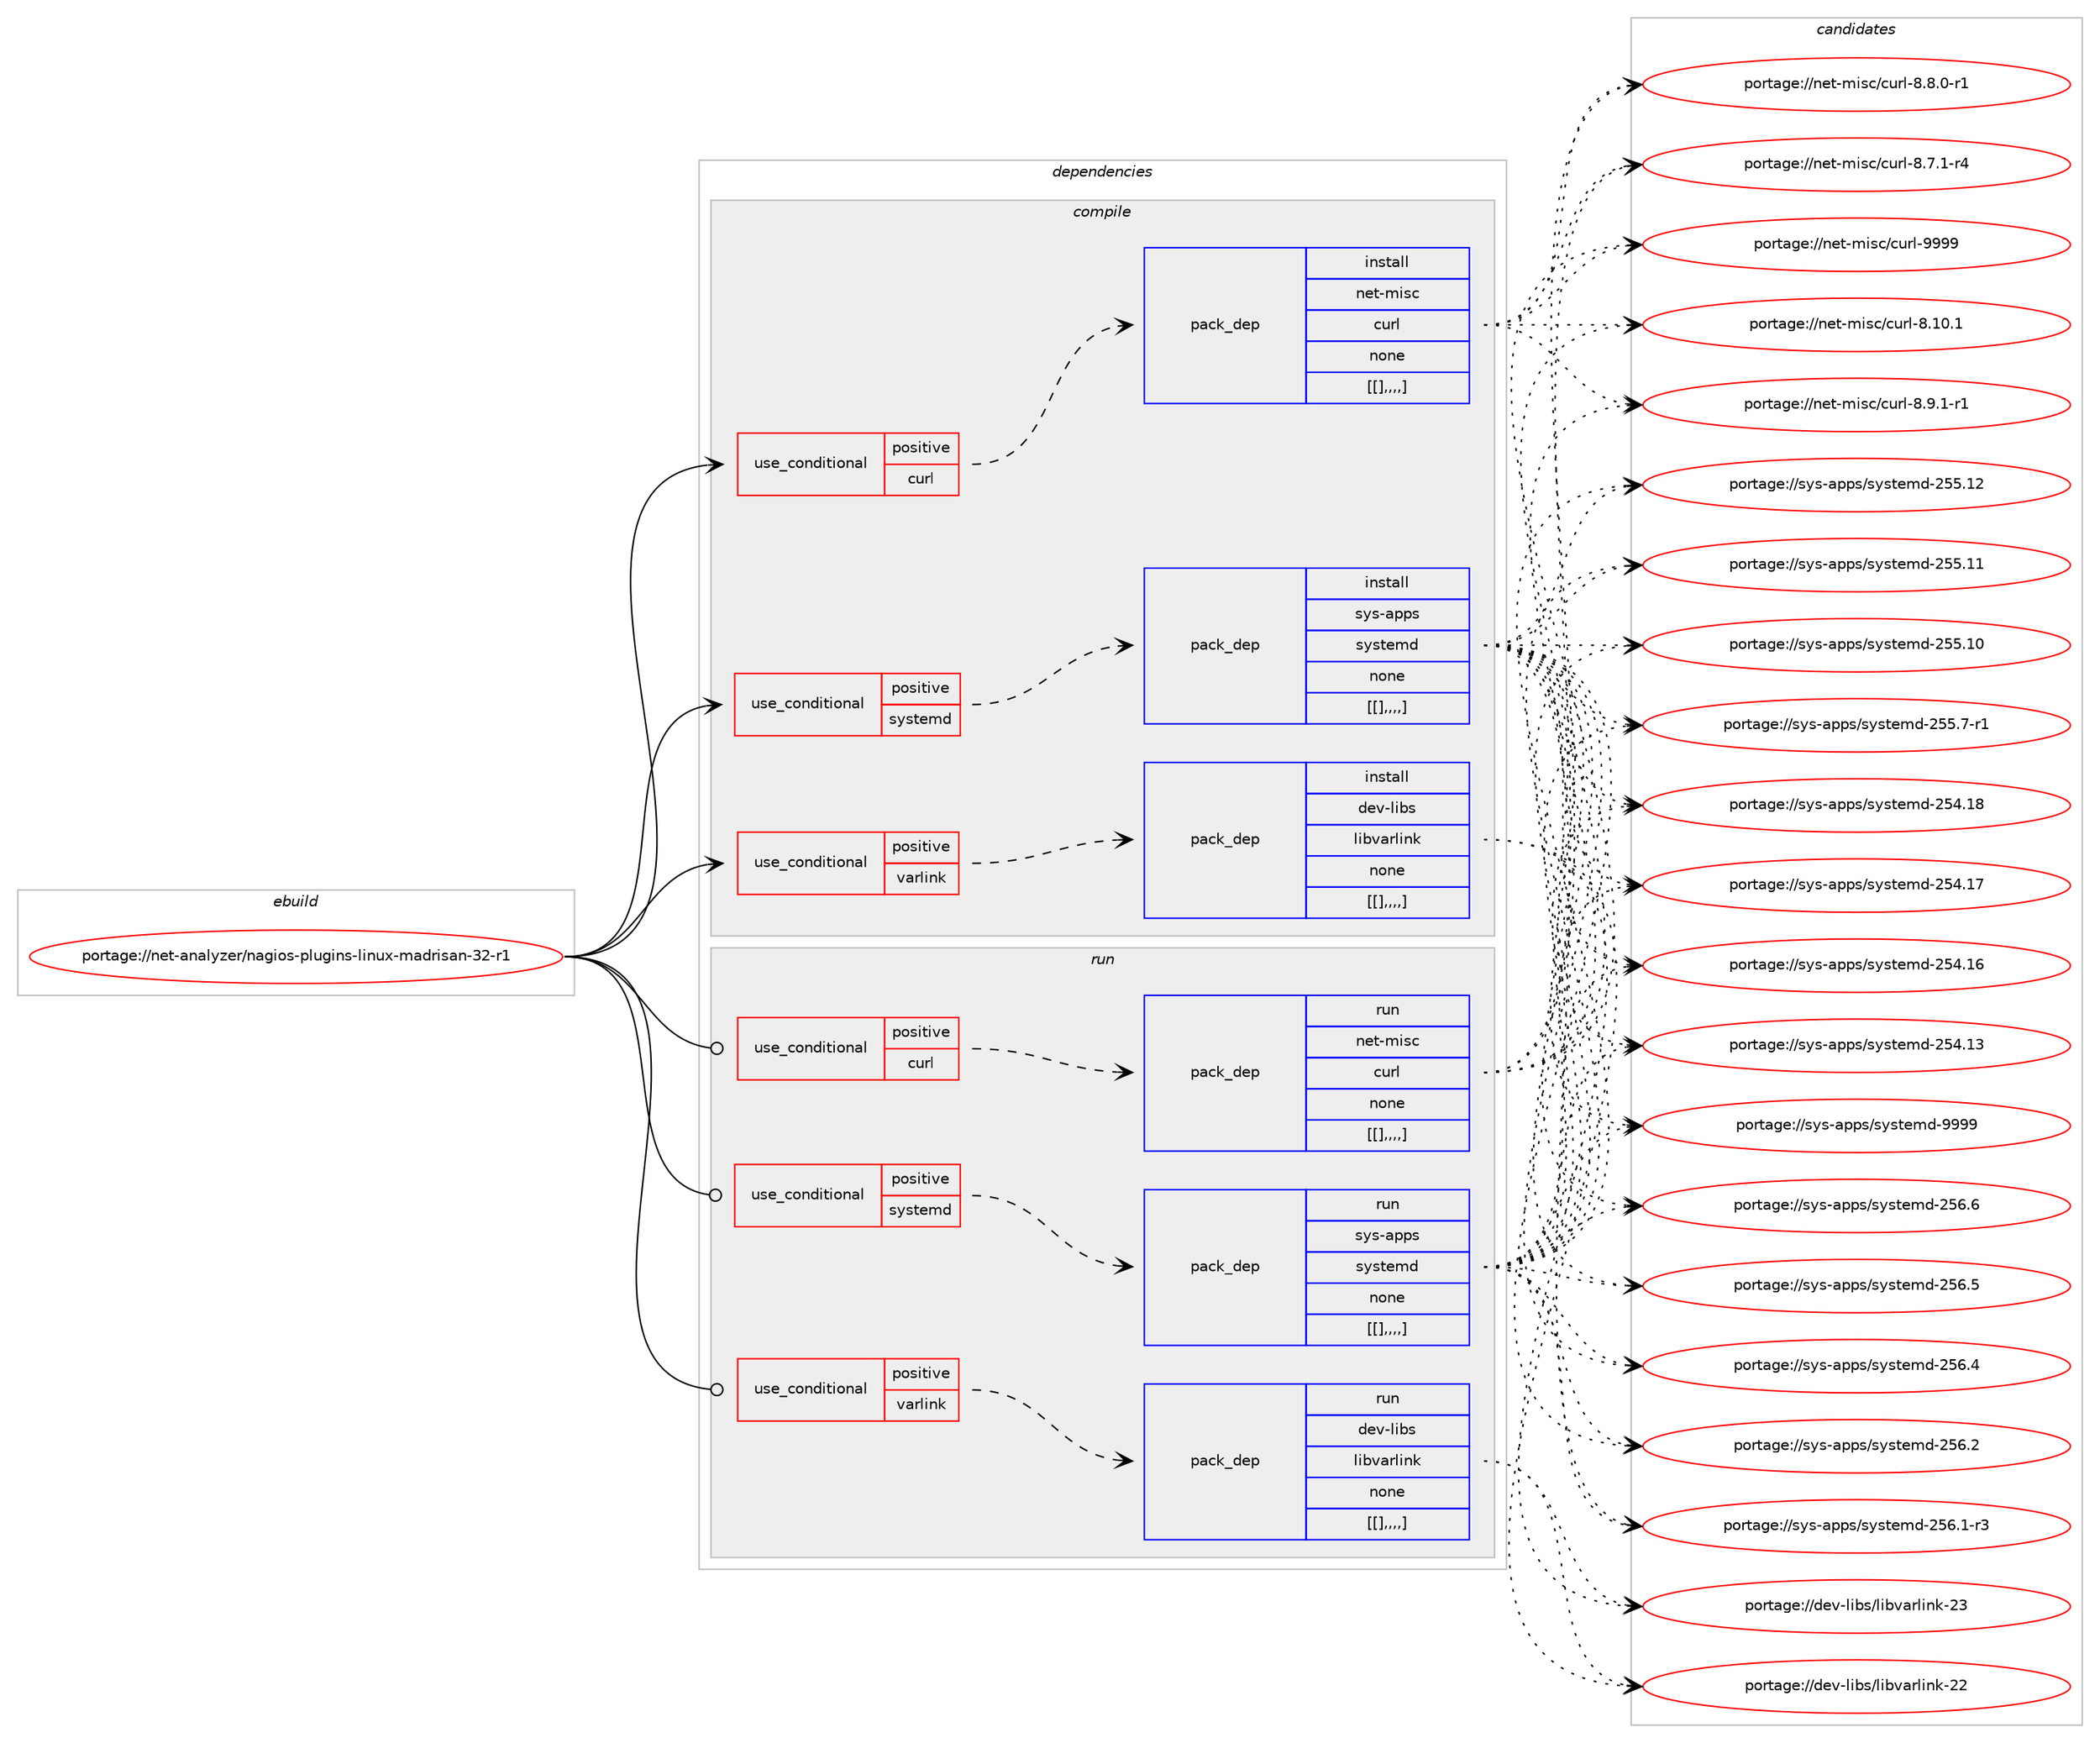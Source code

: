 digraph prolog {

# *************
# Graph options
# *************

newrank=true;
concentrate=true;
compound=true;
graph [rankdir=LR,fontname=Helvetica,fontsize=10,ranksep=1.5];#, ranksep=2.5, nodesep=0.2];
edge  [arrowhead=vee];
node  [fontname=Helvetica,fontsize=10];

# **********
# The ebuild
# **********

subgraph cluster_leftcol {
color=gray;
label=<<i>ebuild</i>>;
id [label="portage://net-analyzer/nagios-plugins-linux-madrisan-32-r1", color=red, width=4, href="../net-analyzer/nagios-plugins-linux-madrisan-32-r1.svg"];
}

# ****************
# The dependencies
# ****************

subgraph cluster_midcol {
color=gray;
label=<<i>dependencies</i>>;
subgraph cluster_compile {
fillcolor="#eeeeee";
style=filled;
label=<<i>compile</i>>;
subgraph cond91444 {
dependency350355 [label=<<TABLE BORDER="0" CELLBORDER="1" CELLSPACING="0" CELLPADDING="4"><TR><TD ROWSPAN="3" CELLPADDING="10">use_conditional</TD></TR><TR><TD>positive</TD></TR><TR><TD>curl</TD></TR></TABLE>>, shape=none, color=red];
subgraph pack256308 {
dependency350356 [label=<<TABLE BORDER="0" CELLBORDER="1" CELLSPACING="0" CELLPADDING="4" WIDTH="220"><TR><TD ROWSPAN="6" CELLPADDING="30">pack_dep</TD></TR><TR><TD WIDTH="110">install</TD></TR><TR><TD>net-misc</TD></TR><TR><TD>curl</TD></TR><TR><TD>none</TD></TR><TR><TD>[[],,,,]</TD></TR></TABLE>>, shape=none, color=blue];
}
dependency350355:e -> dependency350356:w [weight=20,style="dashed",arrowhead="vee"];
}
id:e -> dependency350355:w [weight=20,style="solid",arrowhead="vee"];
subgraph cond91445 {
dependency350357 [label=<<TABLE BORDER="0" CELLBORDER="1" CELLSPACING="0" CELLPADDING="4"><TR><TD ROWSPAN="3" CELLPADDING="10">use_conditional</TD></TR><TR><TD>positive</TD></TR><TR><TD>systemd</TD></TR></TABLE>>, shape=none, color=red];
subgraph pack256309 {
dependency350358 [label=<<TABLE BORDER="0" CELLBORDER="1" CELLSPACING="0" CELLPADDING="4" WIDTH="220"><TR><TD ROWSPAN="6" CELLPADDING="30">pack_dep</TD></TR><TR><TD WIDTH="110">install</TD></TR><TR><TD>sys-apps</TD></TR><TR><TD>systemd</TD></TR><TR><TD>none</TD></TR><TR><TD>[[],,,,]</TD></TR></TABLE>>, shape=none, color=blue];
}
dependency350357:e -> dependency350358:w [weight=20,style="dashed",arrowhead="vee"];
}
id:e -> dependency350357:w [weight=20,style="solid",arrowhead="vee"];
subgraph cond91446 {
dependency350359 [label=<<TABLE BORDER="0" CELLBORDER="1" CELLSPACING="0" CELLPADDING="4"><TR><TD ROWSPAN="3" CELLPADDING="10">use_conditional</TD></TR><TR><TD>positive</TD></TR><TR><TD>varlink</TD></TR></TABLE>>, shape=none, color=red];
subgraph pack256310 {
dependency350360 [label=<<TABLE BORDER="0" CELLBORDER="1" CELLSPACING="0" CELLPADDING="4" WIDTH="220"><TR><TD ROWSPAN="6" CELLPADDING="30">pack_dep</TD></TR><TR><TD WIDTH="110">install</TD></TR><TR><TD>dev-libs</TD></TR><TR><TD>libvarlink</TD></TR><TR><TD>none</TD></TR><TR><TD>[[],,,,]</TD></TR></TABLE>>, shape=none, color=blue];
}
dependency350359:e -> dependency350360:w [weight=20,style="dashed",arrowhead="vee"];
}
id:e -> dependency350359:w [weight=20,style="solid",arrowhead="vee"];
}
subgraph cluster_compileandrun {
fillcolor="#eeeeee";
style=filled;
label=<<i>compile and run</i>>;
}
subgraph cluster_run {
fillcolor="#eeeeee";
style=filled;
label=<<i>run</i>>;
subgraph cond91447 {
dependency350361 [label=<<TABLE BORDER="0" CELLBORDER="1" CELLSPACING="0" CELLPADDING="4"><TR><TD ROWSPAN="3" CELLPADDING="10">use_conditional</TD></TR><TR><TD>positive</TD></TR><TR><TD>curl</TD></TR></TABLE>>, shape=none, color=red];
subgraph pack256311 {
dependency350362 [label=<<TABLE BORDER="0" CELLBORDER="1" CELLSPACING="0" CELLPADDING="4" WIDTH="220"><TR><TD ROWSPAN="6" CELLPADDING="30">pack_dep</TD></TR><TR><TD WIDTH="110">run</TD></TR><TR><TD>net-misc</TD></TR><TR><TD>curl</TD></TR><TR><TD>none</TD></TR><TR><TD>[[],,,,]</TD></TR></TABLE>>, shape=none, color=blue];
}
dependency350361:e -> dependency350362:w [weight=20,style="dashed",arrowhead="vee"];
}
id:e -> dependency350361:w [weight=20,style="solid",arrowhead="odot"];
subgraph cond91448 {
dependency350363 [label=<<TABLE BORDER="0" CELLBORDER="1" CELLSPACING="0" CELLPADDING="4"><TR><TD ROWSPAN="3" CELLPADDING="10">use_conditional</TD></TR><TR><TD>positive</TD></TR><TR><TD>systemd</TD></TR></TABLE>>, shape=none, color=red];
subgraph pack256312 {
dependency350364 [label=<<TABLE BORDER="0" CELLBORDER="1" CELLSPACING="0" CELLPADDING="4" WIDTH="220"><TR><TD ROWSPAN="6" CELLPADDING="30">pack_dep</TD></TR><TR><TD WIDTH="110">run</TD></TR><TR><TD>sys-apps</TD></TR><TR><TD>systemd</TD></TR><TR><TD>none</TD></TR><TR><TD>[[],,,,]</TD></TR></TABLE>>, shape=none, color=blue];
}
dependency350363:e -> dependency350364:w [weight=20,style="dashed",arrowhead="vee"];
}
id:e -> dependency350363:w [weight=20,style="solid",arrowhead="odot"];
subgraph cond91449 {
dependency350365 [label=<<TABLE BORDER="0" CELLBORDER="1" CELLSPACING="0" CELLPADDING="4"><TR><TD ROWSPAN="3" CELLPADDING="10">use_conditional</TD></TR><TR><TD>positive</TD></TR><TR><TD>varlink</TD></TR></TABLE>>, shape=none, color=red];
subgraph pack256313 {
dependency350366 [label=<<TABLE BORDER="0" CELLBORDER="1" CELLSPACING="0" CELLPADDING="4" WIDTH="220"><TR><TD ROWSPAN="6" CELLPADDING="30">pack_dep</TD></TR><TR><TD WIDTH="110">run</TD></TR><TR><TD>dev-libs</TD></TR><TR><TD>libvarlink</TD></TR><TR><TD>none</TD></TR><TR><TD>[[],,,,]</TD></TR></TABLE>>, shape=none, color=blue];
}
dependency350365:e -> dependency350366:w [weight=20,style="dashed",arrowhead="vee"];
}
id:e -> dependency350365:w [weight=20,style="solid",arrowhead="odot"];
}
}

# **************
# The candidates
# **************

subgraph cluster_choices {
rank=same;
color=gray;
label=<<i>candidates</i>>;

subgraph choice256308 {
color=black;
nodesep=1;
choice110101116451091051159947991171141084557575757 [label="portage://net-misc/curl-9999", color=red, width=4,href="../net-misc/curl-9999.svg"];
choice1101011164510910511599479911711410845564649484649 [label="portage://net-misc/curl-8.10.1", color=red, width=4,href="../net-misc/curl-8.10.1.svg"];
choice110101116451091051159947991171141084556465746494511449 [label="portage://net-misc/curl-8.9.1-r1", color=red, width=4,href="../net-misc/curl-8.9.1-r1.svg"];
choice110101116451091051159947991171141084556465646484511449 [label="portage://net-misc/curl-8.8.0-r1", color=red, width=4,href="../net-misc/curl-8.8.0-r1.svg"];
choice110101116451091051159947991171141084556465546494511452 [label="portage://net-misc/curl-8.7.1-r4", color=red, width=4,href="../net-misc/curl-8.7.1-r4.svg"];
dependency350356:e -> choice110101116451091051159947991171141084557575757:w [style=dotted,weight="100"];
dependency350356:e -> choice1101011164510910511599479911711410845564649484649:w [style=dotted,weight="100"];
dependency350356:e -> choice110101116451091051159947991171141084556465746494511449:w [style=dotted,weight="100"];
dependency350356:e -> choice110101116451091051159947991171141084556465646484511449:w [style=dotted,weight="100"];
dependency350356:e -> choice110101116451091051159947991171141084556465546494511452:w [style=dotted,weight="100"];
}
subgraph choice256309 {
color=black;
nodesep=1;
choice1151211154597112112115471151211151161011091004557575757 [label="portage://sys-apps/systemd-9999", color=red, width=4,href="../sys-apps/systemd-9999.svg"];
choice115121115459711211211547115121115116101109100455053544654 [label="portage://sys-apps/systemd-256.6", color=red, width=4,href="../sys-apps/systemd-256.6.svg"];
choice115121115459711211211547115121115116101109100455053544653 [label="portage://sys-apps/systemd-256.5", color=red, width=4,href="../sys-apps/systemd-256.5.svg"];
choice115121115459711211211547115121115116101109100455053544652 [label="portage://sys-apps/systemd-256.4", color=red, width=4,href="../sys-apps/systemd-256.4.svg"];
choice115121115459711211211547115121115116101109100455053544650 [label="portage://sys-apps/systemd-256.2", color=red, width=4,href="../sys-apps/systemd-256.2.svg"];
choice1151211154597112112115471151211151161011091004550535446494511451 [label="portage://sys-apps/systemd-256.1-r3", color=red, width=4,href="../sys-apps/systemd-256.1-r3.svg"];
choice11512111545971121121154711512111511610110910045505353464950 [label="portage://sys-apps/systemd-255.12", color=red, width=4,href="../sys-apps/systemd-255.12.svg"];
choice11512111545971121121154711512111511610110910045505353464949 [label="portage://sys-apps/systemd-255.11", color=red, width=4,href="../sys-apps/systemd-255.11.svg"];
choice11512111545971121121154711512111511610110910045505353464948 [label="portage://sys-apps/systemd-255.10", color=red, width=4,href="../sys-apps/systemd-255.10.svg"];
choice1151211154597112112115471151211151161011091004550535346554511449 [label="portage://sys-apps/systemd-255.7-r1", color=red, width=4,href="../sys-apps/systemd-255.7-r1.svg"];
choice11512111545971121121154711512111511610110910045505352464956 [label="portage://sys-apps/systemd-254.18", color=red, width=4,href="../sys-apps/systemd-254.18.svg"];
choice11512111545971121121154711512111511610110910045505352464955 [label="portage://sys-apps/systemd-254.17", color=red, width=4,href="../sys-apps/systemd-254.17.svg"];
choice11512111545971121121154711512111511610110910045505352464954 [label="portage://sys-apps/systemd-254.16", color=red, width=4,href="../sys-apps/systemd-254.16.svg"];
choice11512111545971121121154711512111511610110910045505352464951 [label="portage://sys-apps/systemd-254.13", color=red, width=4,href="../sys-apps/systemd-254.13.svg"];
dependency350358:e -> choice1151211154597112112115471151211151161011091004557575757:w [style=dotted,weight="100"];
dependency350358:e -> choice115121115459711211211547115121115116101109100455053544654:w [style=dotted,weight="100"];
dependency350358:e -> choice115121115459711211211547115121115116101109100455053544653:w [style=dotted,weight="100"];
dependency350358:e -> choice115121115459711211211547115121115116101109100455053544652:w [style=dotted,weight="100"];
dependency350358:e -> choice115121115459711211211547115121115116101109100455053544650:w [style=dotted,weight="100"];
dependency350358:e -> choice1151211154597112112115471151211151161011091004550535446494511451:w [style=dotted,weight="100"];
dependency350358:e -> choice11512111545971121121154711512111511610110910045505353464950:w [style=dotted,weight="100"];
dependency350358:e -> choice11512111545971121121154711512111511610110910045505353464949:w [style=dotted,weight="100"];
dependency350358:e -> choice11512111545971121121154711512111511610110910045505353464948:w [style=dotted,weight="100"];
dependency350358:e -> choice1151211154597112112115471151211151161011091004550535346554511449:w [style=dotted,weight="100"];
dependency350358:e -> choice11512111545971121121154711512111511610110910045505352464956:w [style=dotted,weight="100"];
dependency350358:e -> choice11512111545971121121154711512111511610110910045505352464955:w [style=dotted,weight="100"];
dependency350358:e -> choice11512111545971121121154711512111511610110910045505352464954:w [style=dotted,weight="100"];
dependency350358:e -> choice11512111545971121121154711512111511610110910045505352464951:w [style=dotted,weight="100"];
}
subgraph choice256310 {
color=black;
nodesep=1;
choice1001011184510810598115471081059811897114108105110107455051 [label="portage://dev-libs/libvarlink-23", color=red, width=4,href="../dev-libs/libvarlink-23.svg"];
choice1001011184510810598115471081059811897114108105110107455050 [label="portage://dev-libs/libvarlink-22", color=red, width=4,href="../dev-libs/libvarlink-22.svg"];
dependency350360:e -> choice1001011184510810598115471081059811897114108105110107455051:w [style=dotted,weight="100"];
dependency350360:e -> choice1001011184510810598115471081059811897114108105110107455050:w [style=dotted,weight="100"];
}
subgraph choice256311 {
color=black;
nodesep=1;
choice110101116451091051159947991171141084557575757 [label="portage://net-misc/curl-9999", color=red, width=4,href="../net-misc/curl-9999.svg"];
choice1101011164510910511599479911711410845564649484649 [label="portage://net-misc/curl-8.10.1", color=red, width=4,href="../net-misc/curl-8.10.1.svg"];
choice110101116451091051159947991171141084556465746494511449 [label="portage://net-misc/curl-8.9.1-r1", color=red, width=4,href="../net-misc/curl-8.9.1-r1.svg"];
choice110101116451091051159947991171141084556465646484511449 [label="portage://net-misc/curl-8.8.0-r1", color=red, width=4,href="../net-misc/curl-8.8.0-r1.svg"];
choice110101116451091051159947991171141084556465546494511452 [label="portage://net-misc/curl-8.7.1-r4", color=red, width=4,href="../net-misc/curl-8.7.1-r4.svg"];
dependency350362:e -> choice110101116451091051159947991171141084557575757:w [style=dotted,weight="100"];
dependency350362:e -> choice1101011164510910511599479911711410845564649484649:w [style=dotted,weight="100"];
dependency350362:e -> choice110101116451091051159947991171141084556465746494511449:w [style=dotted,weight="100"];
dependency350362:e -> choice110101116451091051159947991171141084556465646484511449:w [style=dotted,weight="100"];
dependency350362:e -> choice110101116451091051159947991171141084556465546494511452:w [style=dotted,weight="100"];
}
subgraph choice256312 {
color=black;
nodesep=1;
choice1151211154597112112115471151211151161011091004557575757 [label="portage://sys-apps/systemd-9999", color=red, width=4,href="../sys-apps/systemd-9999.svg"];
choice115121115459711211211547115121115116101109100455053544654 [label="portage://sys-apps/systemd-256.6", color=red, width=4,href="../sys-apps/systemd-256.6.svg"];
choice115121115459711211211547115121115116101109100455053544653 [label="portage://sys-apps/systemd-256.5", color=red, width=4,href="../sys-apps/systemd-256.5.svg"];
choice115121115459711211211547115121115116101109100455053544652 [label="portage://sys-apps/systemd-256.4", color=red, width=4,href="../sys-apps/systemd-256.4.svg"];
choice115121115459711211211547115121115116101109100455053544650 [label="portage://sys-apps/systemd-256.2", color=red, width=4,href="../sys-apps/systemd-256.2.svg"];
choice1151211154597112112115471151211151161011091004550535446494511451 [label="portage://sys-apps/systemd-256.1-r3", color=red, width=4,href="../sys-apps/systemd-256.1-r3.svg"];
choice11512111545971121121154711512111511610110910045505353464950 [label="portage://sys-apps/systemd-255.12", color=red, width=4,href="../sys-apps/systemd-255.12.svg"];
choice11512111545971121121154711512111511610110910045505353464949 [label="portage://sys-apps/systemd-255.11", color=red, width=4,href="../sys-apps/systemd-255.11.svg"];
choice11512111545971121121154711512111511610110910045505353464948 [label="portage://sys-apps/systemd-255.10", color=red, width=4,href="../sys-apps/systemd-255.10.svg"];
choice1151211154597112112115471151211151161011091004550535346554511449 [label="portage://sys-apps/systemd-255.7-r1", color=red, width=4,href="../sys-apps/systemd-255.7-r1.svg"];
choice11512111545971121121154711512111511610110910045505352464956 [label="portage://sys-apps/systemd-254.18", color=red, width=4,href="../sys-apps/systemd-254.18.svg"];
choice11512111545971121121154711512111511610110910045505352464955 [label="portage://sys-apps/systemd-254.17", color=red, width=4,href="../sys-apps/systemd-254.17.svg"];
choice11512111545971121121154711512111511610110910045505352464954 [label="portage://sys-apps/systemd-254.16", color=red, width=4,href="../sys-apps/systemd-254.16.svg"];
choice11512111545971121121154711512111511610110910045505352464951 [label="portage://sys-apps/systemd-254.13", color=red, width=4,href="../sys-apps/systemd-254.13.svg"];
dependency350364:e -> choice1151211154597112112115471151211151161011091004557575757:w [style=dotted,weight="100"];
dependency350364:e -> choice115121115459711211211547115121115116101109100455053544654:w [style=dotted,weight="100"];
dependency350364:e -> choice115121115459711211211547115121115116101109100455053544653:w [style=dotted,weight="100"];
dependency350364:e -> choice115121115459711211211547115121115116101109100455053544652:w [style=dotted,weight="100"];
dependency350364:e -> choice115121115459711211211547115121115116101109100455053544650:w [style=dotted,weight="100"];
dependency350364:e -> choice1151211154597112112115471151211151161011091004550535446494511451:w [style=dotted,weight="100"];
dependency350364:e -> choice11512111545971121121154711512111511610110910045505353464950:w [style=dotted,weight="100"];
dependency350364:e -> choice11512111545971121121154711512111511610110910045505353464949:w [style=dotted,weight="100"];
dependency350364:e -> choice11512111545971121121154711512111511610110910045505353464948:w [style=dotted,weight="100"];
dependency350364:e -> choice1151211154597112112115471151211151161011091004550535346554511449:w [style=dotted,weight="100"];
dependency350364:e -> choice11512111545971121121154711512111511610110910045505352464956:w [style=dotted,weight="100"];
dependency350364:e -> choice11512111545971121121154711512111511610110910045505352464955:w [style=dotted,weight="100"];
dependency350364:e -> choice11512111545971121121154711512111511610110910045505352464954:w [style=dotted,weight="100"];
dependency350364:e -> choice11512111545971121121154711512111511610110910045505352464951:w [style=dotted,weight="100"];
}
subgraph choice256313 {
color=black;
nodesep=1;
choice1001011184510810598115471081059811897114108105110107455051 [label="portage://dev-libs/libvarlink-23", color=red, width=4,href="../dev-libs/libvarlink-23.svg"];
choice1001011184510810598115471081059811897114108105110107455050 [label="portage://dev-libs/libvarlink-22", color=red, width=4,href="../dev-libs/libvarlink-22.svg"];
dependency350366:e -> choice1001011184510810598115471081059811897114108105110107455051:w [style=dotted,weight="100"];
dependency350366:e -> choice1001011184510810598115471081059811897114108105110107455050:w [style=dotted,weight="100"];
}
}

}
